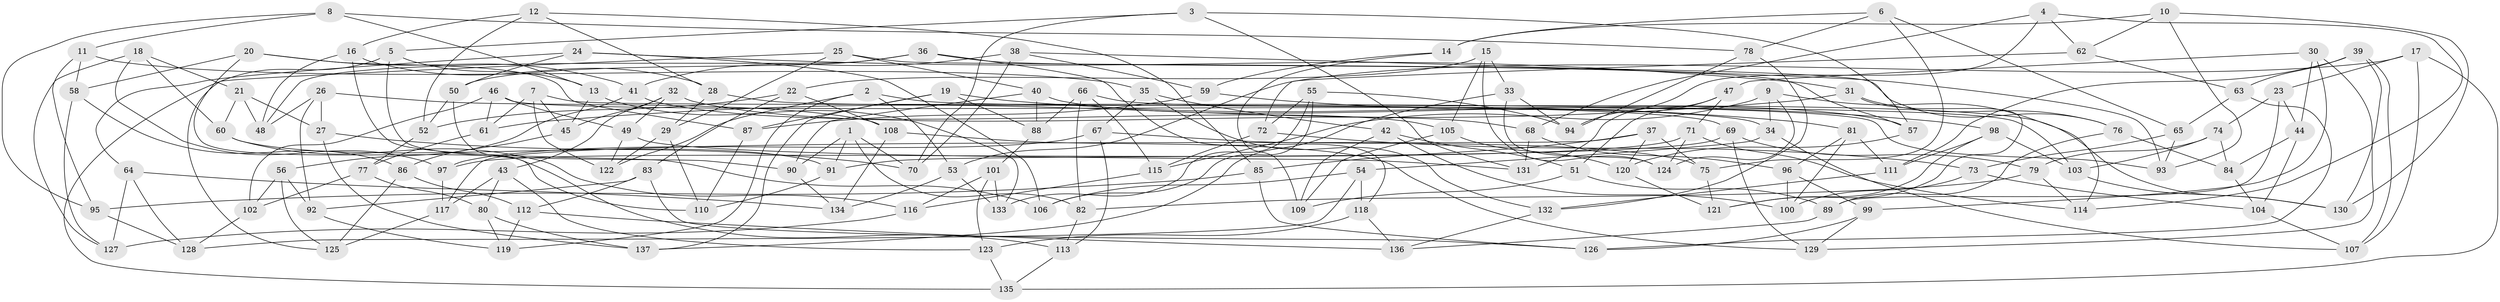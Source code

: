 // coarse degree distribution, {11: 0.05357142857142857, 7: 0.03571428571428571, 10: 0.14285714285714285, 4: 0.44642857142857145, 5: 0.017857142857142856, 12: 0.017857142857142856, 6: 0.03571428571428571, 9: 0.08928571428571429, 3: 0.125, 8: 0.03571428571428571}
// Generated by graph-tools (version 1.1) at 2025/54/03/04/25 22:54:05]
// undirected, 137 vertices, 274 edges
graph export_dot {
  node [color=gray90,style=filled];
  1;
  2;
  3;
  4;
  5;
  6;
  7;
  8;
  9;
  10;
  11;
  12;
  13;
  14;
  15;
  16;
  17;
  18;
  19;
  20;
  21;
  22;
  23;
  24;
  25;
  26;
  27;
  28;
  29;
  30;
  31;
  32;
  33;
  34;
  35;
  36;
  37;
  38;
  39;
  40;
  41;
  42;
  43;
  44;
  45;
  46;
  47;
  48;
  49;
  50;
  51;
  52;
  53;
  54;
  55;
  56;
  57;
  58;
  59;
  60;
  61;
  62;
  63;
  64;
  65;
  66;
  67;
  68;
  69;
  70;
  71;
  72;
  73;
  74;
  75;
  76;
  77;
  78;
  79;
  80;
  81;
  82;
  83;
  84;
  85;
  86;
  87;
  88;
  89;
  90;
  91;
  92;
  93;
  94;
  95;
  96;
  97;
  98;
  99;
  100;
  101;
  102;
  103;
  104;
  105;
  106;
  107;
  108;
  109;
  110;
  111;
  112;
  113;
  114;
  115;
  116;
  117;
  118;
  119;
  120;
  121;
  122;
  123;
  124;
  125;
  126;
  127;
  128;
  129;
  130;
  131;
  132;
  133;
  134;
  135;
  136;
  137;
  1 -- 91;
  1 -- 90;
  1 -- 82;
  1 -- 70;
  2 -- 122;
  2 -- 119;
  2 -- 53;
  2 -- 34;
  3 -- 131;
  3 -- 57;
  3 -- 5;
  3 -- 70;
  4 -- 68;
  4 -- 62;
  4 -- 94;
  4 -- 114;
  5 -- 90;
  5 -- 13;
  5 -- 135;
  6 -- 75;
  6 -- 65;
  6 -- 78;
  6 -- 14;
  7 -- 122;
  7 -- 45;
  7 -- 93;
  7 -- 61;
  8 -- 95;
  8 -- 78;
  8 -- 11;
  8 -- 13;
  9 -- 114;
  9 -- 34;
  9 -- 124;
  9 -- 115;
  10 -- 93;
  10 -- 62;
  10 -- 14;
  10 -- 130;
  11 -- 35;
  11 -- 58;
  11 -- 95;
  12 -- 28;
  12 -- 16;
  12 -- 52;
  12 -- 85;
  13 -- 133;
  13 -- 45;
  14 -- 109;
  14 -- 59;
  15 -- 22;
  15 -- 124;
  15 -- 105;
  15 -- 33;
  16 -- 106;
  16 -- 48;
  16 -- 28;
  17 -- 107;
  17 -- 53;
  17 -- 135;
  17 -- 23;
  18 -- 60;
  18 -- 97;
  18 -- 21;
  18 -- 127;
  19 -- 88;
  19 -- 81;
  19 -- 87;
  19 -- 137;
  20 -- 41;
  20 -- 58;
  20 -- 110;
  20 -- 87;
  21 -- 48;
  21 -- 60;
  21 -- 27;
  22 -- 108;
  22 -- 52;
  22 -- 83;
  23 -- 44;
  23 -- 74;
  23 -- 89;
  24 -- 50;
  24 -- 106;
  24 -- 31;
  24 -- 64;
  25 -- 76;
  25 -- 125;
  25 -- 40;
  25 -- 29;
  26 -- 92;
  26 -- 108;
  26 -- 27;
  26 -- 48;
  27 -- 137;
  27 -- 70;
  28 -- 29;
  28 -- 69;
  29 -- 122;
  29 -- 110;
  30 -- 44;
  30 -- 129;
  30 -- 47;
  30 -- 99;
  31 -- 61;
  31 -- 121;
  31 -- 76;
  32 -- 49;
  32 -- 43;
  32 -- 45;
  32 -- 68;
  33 -- 124;
  33 -- 137;
  33 -- 94;
  34 -- 107;
  34 -- 54;
  35 -- 132;
  35 -- 67;
  35 -- 42;
  36 -- 118;
  36 -- 48;
  36 -- 57;
  36 -- 50;
  37 -- 117;
  37 -- 75;
  37 -- 120;
  37 -- 85;
  38 -- 59;
  38 -- 93;
  38 -- 70;
  38 -- 41;
  39 -- 130;
  39 -- 63;
  39 -- 107;
  39 -- 111;
  40 -- 90;
  40 -- 88;
  40 -- 57;
  41 -- 56;
  41 -- 105;
  42 -- 51;
  42 -- 109;
  42 -- 100;
  43 -- 80;
  43 -- 117;
  43 -- 123;
  44 -- 104;
  44 -- 84;
  45 -- 86;
  46 -- 61;
  46 -- 103;
  46 -- 49;
  46 -- 102;
  47 -- 131;
  47 -- 51;
  47 -- 71;
  49 -- 122;
  49 -- 131;
  50 -- 52;
  50 -- 113;
  51 -- 89;
  51 -- 109;
  52 -- 77;
  53 -- 134;
  53 -- 133;
  54 -- 118;
  54 -- 106;
  54 -- 128;
  55 -- 94;
  55 -- 106;
  55 -- 133;
  55 -- 72;
  56 -- 102;
  56 -- 125;
  56 -- 92;
  57 -- 120;
  58 -- 86;
  58 -- 127;
  59 -- 87;
  59 -- 98;
  60 -- 91;
  60 -- 116;
  61 -- 77;
  62 -- 63;
  62 -- 72;
  63 -- 126;
  63 -- 65;
  64 -- 134;
  64 -- 127;
  64 -- 128;
  65 -- 73;
  65 -- 93;
  66 -- 88;
  66 -- 130;
  66 -- 82;
  66 -- 115;
  67 -- 75;
  67 -- 97;
  67 -- 113;
  68 -- 96;
  68 -- 131;
  69 -- 129;
  69 -- 79;
  69 -- 91;
  71 -- 114;
  71 -- 124;
  71 -- 97;
  72 -- 73;
  72 -- 115;
  73 -- 100;
  73 -- 104;
  74 -- 103;
  74 -- 84;
  74 -- 79;
  75 -- 121;
  76 -- 89;
  76 -- 84;
  77 -- 102;
  77 -- 80;
  78 -- 94;
  78 -- 132;
  79 -- 114;
  79 -- 82;
  80 -- 119;
  80 -- 137;
  81 -- 100;
  81 -- 111;
  81 -- 96;
  82 -- 113;
  83 -- 126;
  83 -- 92;
  83 -- 112;
  84 -- 104;
  85 -- 126;
  85 -- 95;
  86 -- 112;
  86 -- 125;
  87 -- 110;
  88 -- 101;
  89 -- 136;
  90 -- 134;
  91 -- 110;
  92 -- 119;
  95 -- 128;
  96 -- 99;
  96 -- 100;
  97 -- 117;
  98 -- 103;
  98 -- 121;
  98 -- 111;
  99 -- 129;
  99 -- 126;
  101 -- 133;
  101 -- 116;
  101 -- 123;
  102 -- 128;
  103 -- 130;
  104 -- 107;
  105 -- 120;
  105 -- 109;
  108 -- 134;
  108 -- 129;
  111 -- 132;
  112 -- 119;
  112 -- 136;
  113 -- 135;
  115 -- 116;
  116 -- 127;
  117 -- 125;
  118 -- 136;
  118 -- 123;
  120 -- 121;
  123 -- 135;
  132 -- 136;
}
